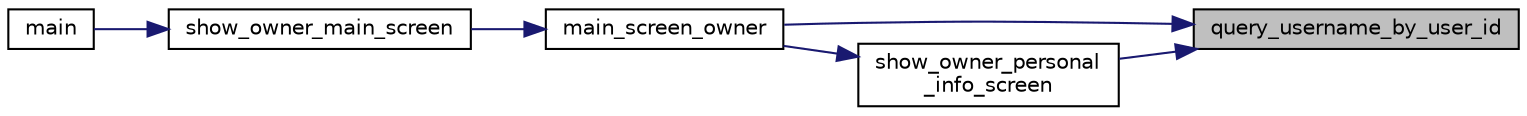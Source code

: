 digraph "query_username_by_user_id"
{
 // LATEX_PDF_SIZE
  edge [fontname="Helvetica",fontsize="10",labelfontname="Helvetica",labelfontsize="10"];
  node [fontname="Helvetica",fontsize="10",shape=record];
  rankdir="RL";
  Node1 [label="query_username_by_user_id",height=0.2,width=0.4,color="black", fillcolor="grey75", style="filled", fontcolor="black",tooltip="根据用户ID查询用户名"];
  Node1 -> Node2 [dir="back",color="midnightblue",fontsize="10",style="solid",fontname="Helvetica"];
  Node2 [label="main_screen_owner",height=0.2,width=0.4,color="black", fillcolor="white", style="filled",URL="$ui__owner_8c.html#af9d2ae3e1b2ffd5a65ed854683be4f4e",tooltip=" "];
  Node2 -> Node3 [dir="back",color="midnightblue",fontsize="10",style="solid",fontname="Helvetica"];
  Node3 [label="show_owner_main_screen",height=0.2,width=0.4,color="black", fillcolor="white", style="filled",URL="$ui__owner_8c.html#a6cf4aab57bd57dc103a492c001d864bb",tooltip=" "];
  Node3 -> Node4 [dir="back",color="midnightblue",fontsize="10",style="solid",fontname="Helvetica"];
  Node4 [label="main",height=0.2,width=0.4,color="black", fillcolor="white", style="filled",URL="$main_8c.html#ae66f6b31b5ad750f1fe042a706a4e3d4",tooltip=" "];
  Node1 -> Node5 [dir="back",color="midnightblue",fontsize="10",style="solid",fontname="Helvetica"];
  Node5 [label="show_owner_personal\l_info_screen",height=0.2,width=0.4,color="black", fillcolor="white", style="filled",URL="$ui__owner_8c.html#af29bb62ecbe95a31f1e3df0b2ffc3e05",tooltip=" "];
  Node5 -> Node2 [dir="back",color="midnightblue",fontsize="10",style="solid",fontname="Helvetica"];
}
